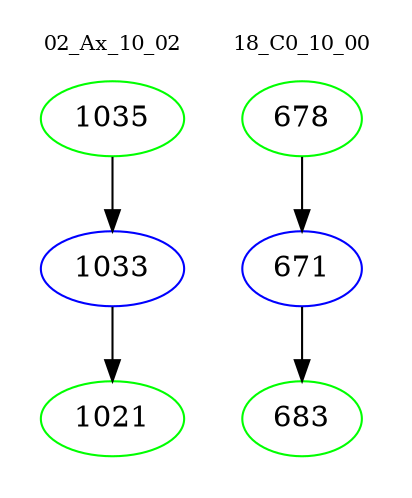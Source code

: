 digraph{
subgraph cluster_0 {
color = white
label = "02_Ax_10_02";
fontsize=10;
T0_1035 [label="1035", color="green"]
T0_1035 -> T0_1033 [color="black"]
T0_1033 [label="1033", color="blue"]
T0_1033 -> T0_1021 [color="black"]
T0_1021 [label="1021", color="green"]
}
subgraph cluster_1 {
color = white
label = "18_C0_10_00";
fontsize=10;
T1_678 [label="678", color="green"]
T1_678 -> T1_671 [color="black"]
T1_671 [label="671", color="blue"]
T1_671 -> T1_683 [color="black"]
T1_683 [label="683", color="green"]
}
}
